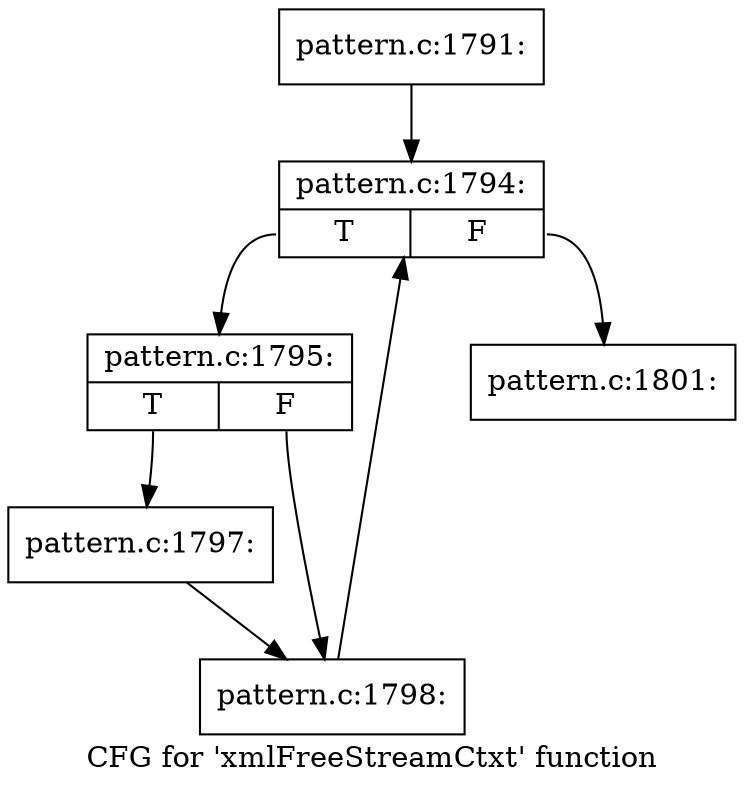 digraph "CFG for 'xmlFreeStreamCtxt' function" {
	label="CFG for 'xmlFreeStreamCtxt' function";

	Node0x4529ea0 [shape=record,label="{pattern.c:1791:}"];
	Node0x4529ea0 -> Node0x4529e50;
	Node0x4529e50 [shape=record,label="{pattern.c:1794:|{<s0>T|<s1>F}}"];
	Node0x4529e50:s0 -> Node0x4604a70;
	Node0x4529e50:s1 -> Node0x46048a0;
	Node0x4604a70 [shape=record,label="{pattern.c:1795:|{<s0>T|<s1>F}}"];
	Node0x4604a70:s0 -> Node0x4604e20;
	Node0x4604a70:s1 -> Node0x4604e70;
	Node0x4604e20 [shape=record,label="{pattern.c:1797:}"];
	Node0x4604e20 -> Node0x4604e70;
	Node0x4604e70 [shape=record,label="{pattern.c:1798:}"];
	Node0x4604e70 -> Node0x4529e50;
	Node0x46048a0 [shape=record,label="{pattern.c:1801:}"];
}
